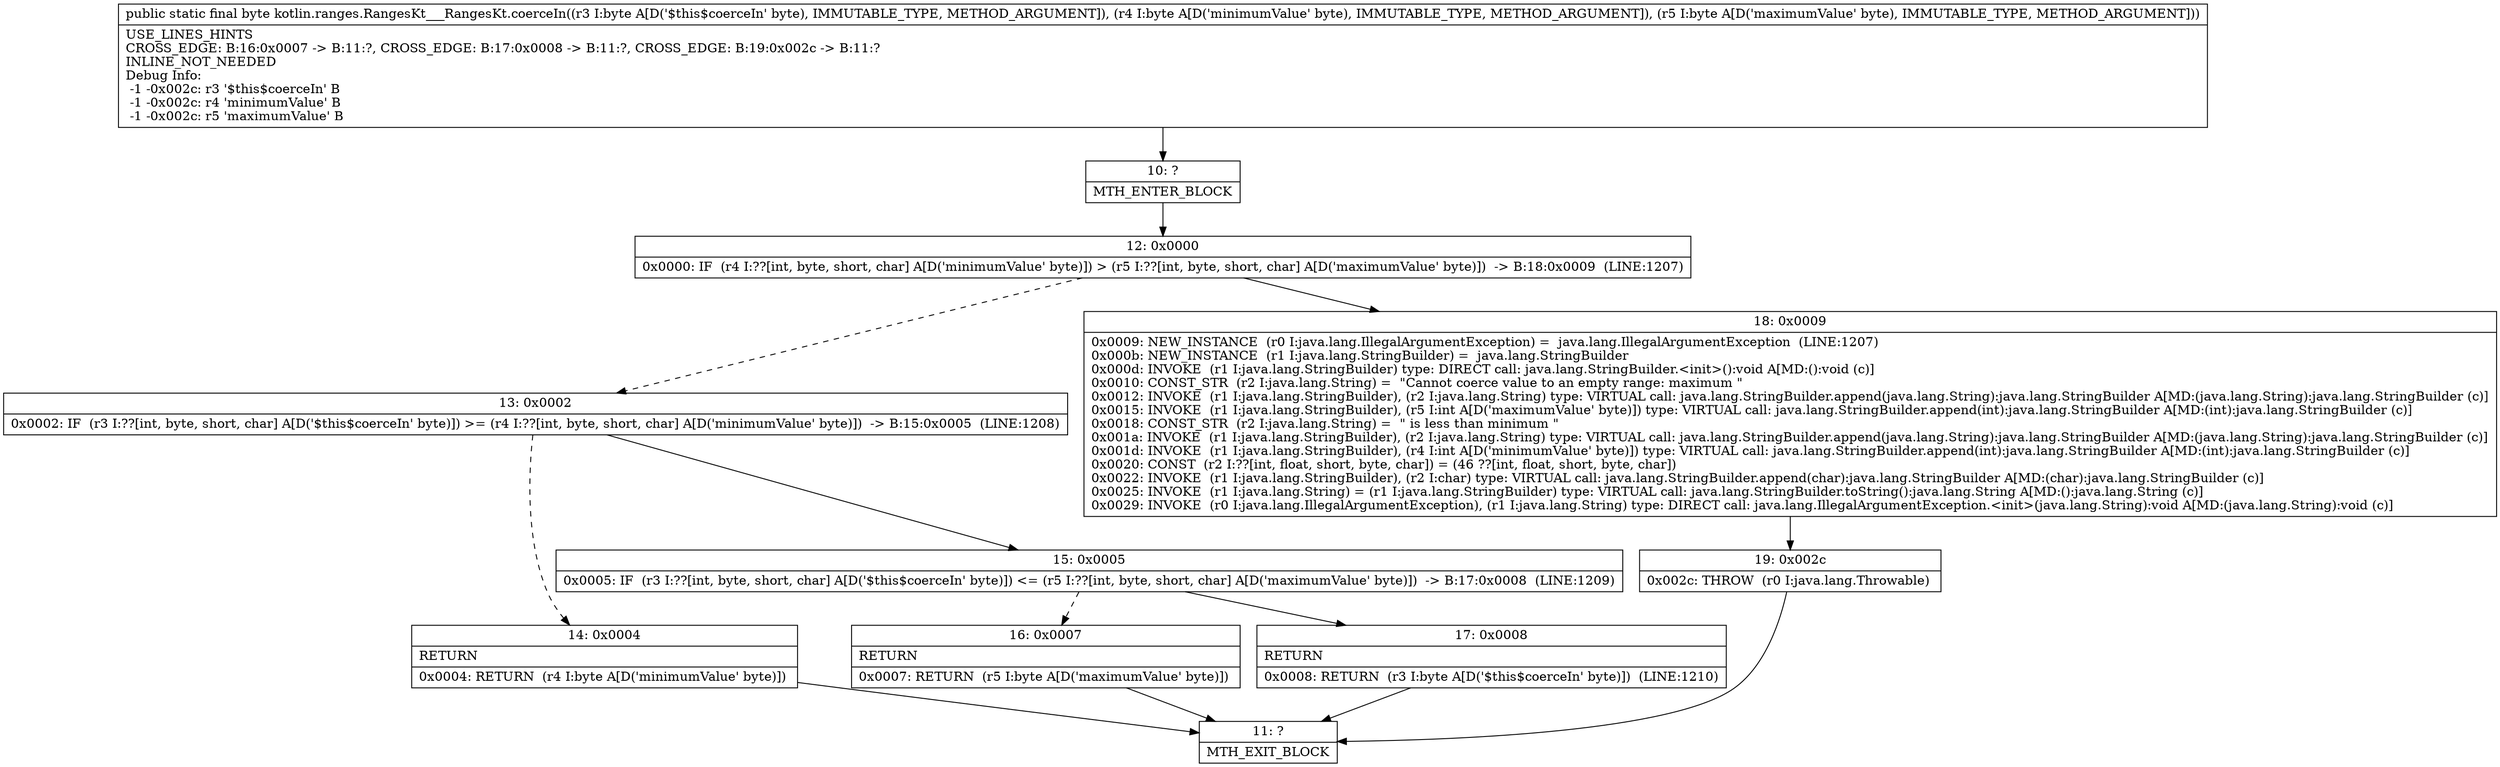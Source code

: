 digraph "CFG forkotlin.ranges.RangesKt___RangesKt.coerceIn(BBB)B" {
Node_10 [shape=record,label="{10\:\ ?|MTH_ENTER_BLOCK\l}"];
Node_12 [shape=record,label="{12\:\ 0x0000|0x0000: IF  (r4 I:??[int, byte, short, char] A[D('minimumValue' byte)]) \> (r5 I:??[int, byte, short, char] A[D('maximumValue' byte)])  \-\> B:18:0x0009  (LINE:1207)\l}"];
Node_13 [shape=record,label="{13\:\ 0x0002|0x0002: IF  (r3 I:??[int, byte, short, char] A[D('$this$coerceIn' byte)]) \>= (r4 I:??[int, byte, short, char] A[D('minimumValue' byte)])  \-\> B:15:0x0005  (LINE:1208)\l}"];
Node_14 [shape=record,label="{14\:\ 0x0004|RETURN\l|0x0004: RETURN  (r4 I:byte A[D('minimumValue' byte)]) \l}"];
Node_11 [shape=record,label="{11\:\ ?|MTH_EXIT_BLOCK\l}"];
Node_15 [shape=record,label="{15\:\ 0x0005|0x0005: IF  (r3 I:??[int, byte, short, char] A[D('$this$coerceIn' byte)]) \<= (r5 I:??[int, byte, short, char] A[D('maximumValue' byte)])  \-\> B:17:0x0008  (LINE:1209)\l}"];
Node_16 [shape=record,label="{16\:\ 0x0007|RETURN\l|0x0007: RETURN  (r5 I:byte A[D('maximumValue' byte)]) \l}"];
Node_17 [shape=record,label="{17\:\ 0x0008|RETURN\l|0x0008: RETURN  (r3 I:byte A[D('$this$coerceIn' byte)])  (LINE:1210)\l}"];
Node_18 [shape=record,label="{18\:\ 0x0009|0x0009: NEW_INSTANCE  (r0 I:java.lang.IllegalArgumentException) =  java.lang.IllegalArgumentException  (LINE:1207)\l0x000b: NEW_INSTANCE  (r1 I:java.lang.StringBuilder) =  java.lang.StringBuilder \l0x000d: INVOKE  (r1 I:java.lang.StringBuilder) type: DIRECT call: java.lang.StringBuilder.\<init\>():void A[MD:():void (c)]\l0x0010: CONST_STR  (r2 I:java.lang.String) =  \"Cannot coerce value to an empty range: maximum \" \l0x0012: INVOKE  (r1 I:java.lang.StringBuilder), (r2 I:java.lang.String) type: VIRTUAL call: java.lang.StringBuilder.append(java.lang.String):java.lang.StringBuilder A[MD:(java.lang.String):java.lang.StringBuilder (c)]\l0x0015: INVOKE  (r1 I:java.lang.StringBuilder), (r5 I:int A[D('maximumValue' byte)]) type: VIRTUAL call: java.lang.StringBuilder.append(int):java.lang.StringBuilder A[MD:(int):java.lang.StringBuilder (c)]\l0x0018: CONST_STR  (r2 I:java.lang.String) =  \" is less than minimum \" \l0x001a: INVOKE  (r1 I:java.lang.StringBuilder), (r2 I:java.lang.String) type: VIRTUAL call: java.lang.StringBuilder.append(java.lang.String):java.lang.StringBuilder A[MD:(java.lang.String):java.lang.StringBuilder (c)]\l0x001d: INVOKE  (r1 I:java.lang.StringBuilder), (r4 I:int A[D('minimumValue' byte)]) type: VIRTUAL call: java.lang.StringBuilder.append(int):java.lang.StringBuilder A[MD:(int):java.lang.StringBuilder (c)]\l0x0020: CONST  (r2 I:??[int, float, short, byte, char]) = (46 ??[int, float, short, byte, char]) \l0x0022: INVOKE  (r1 I:java.lang.StringBuilder), (r2 I:char) type: VIRTUAL call: java.lang.StringBuilder.append(char):java.lang.StringBuilder A[MD:(char):java.lang.StringBuilder (c)]\l0x0025: INVOKE  (r1 I:java.lang.String) = (r1 I:java.lang.StringBuilder) type: VIRTUAL call: java.lang.StringBuilder.toString():java.lang.String A[MD:():java.lang.String (c)]\l0x0029: INVOKE  (r0 I:java.lang.IllegalArgumentException), (r1 I:java.lang.String) type: DIRECT call: java.lang.IllegalArgumentException.\<init\>(java.lang.String):void A[MD:(java.lang.String):void (c)]\l}"];
Node_19 [shape=record,label="{19\:\ 0x002c|0x002c: THROW  (r0 I:java.lang.Throwable) \l}"];
MethodNode[shape=record,label="{public static final byte kotlin.ranges.RangesKt___RangesKt.coerceIn((r3 I:byte A[D('$this$coerceIn' byte), IMMUTABLE_TYPE, METHOD_ARGUMENT]), (r4 I:byte A[D('minimumValue' byte), IMMUTABLE_TYPE, METHOD_ARGUMENT]), (r5 I:byte A[D('maximumValue' byte), IMMUTABLE_TYPE, METHOD_ARGUMENT]))  | USE_LINES_HINTS\lCROSS_EDGE: B:16:0x0007 \-\> B:11:?, CROSS_EDGE: B:17:0x0008 \-\> B:11:?, CROSS_EDGE: B:19:0x002c \-\> B:11:?\lINLINE_NOT_NEEDED\lDebug Info:\l  \-1 \-0x002c: r3 '$this$coerceIn' B\l  \-1 \-0x002c: r4 'minimumValue' B\l  \-1 \-0x002c: r5 'maximumValue' B\l}"];
MethodNode -> Node_10;Node_10 -> Node_12;
Node_12 -> Node_13[style=dashed];
Node_12 -> Node_18;
Node_13 -> Node_14[style=dashed];
Node_13 -> Node_15;
Node_14 -> Node_11;
Node_15 -> Node_16[style=dashed];
Node_15 -> Node_17;
Node_16 -> Node_11;
Node_17 -> Node_11;
Node_18 -> Node_19;
Node_19 -> Node_11;
}

